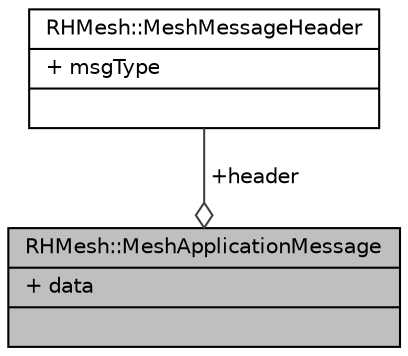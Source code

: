 digraph "RHMesh::MeshApplicationMessage"
{
 // LATEX_PDF_SIZE
  edge [fontname="Helvetica",fontsize="10",labelfontname="Helvetica",labelfontsize="10"];
  node [fontname="Helvetica",fontsize="10",shape=record];
  Node1 [label="{RHMesh::MeshApplicationMessage\n|+ data\l|}",height=0.2,width=0.4,color="black", fillcolor="grey75", style="filled", fontcolor="black",tooltip="Signals an application layer message for the caller of RHMesh."];
  Node2 -> Node1 [color="grey25",fontsize="10",style="solid",label=" +header" ,arrowhead="odiamond",fontname="Helvetica"];
  Node2 [label="{RHMesh::MeshMessageHeader\n|+ msgType\l|}",height=0.2,width=0.4,color="black", fillcolor="white", style="filled",URL="$struct_r_h_mesh_1_1_mesh_message_header.html",tooltip="Structure of the basic RHMesh header."];
}
